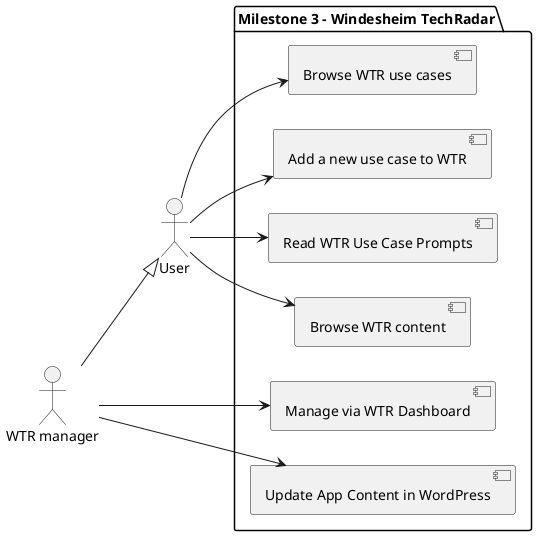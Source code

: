 @startuml
left to right direction

actor Manager as "WTR manager"
actor User as AppUser

package "Milestone 3 - Windesheim TechRadar" {
    [Manage via WTR Dashboard] as UC4
    [Update App Content in WordPress] as UC5
    [Read WTR Use Case Prompts] as UC6
    [Browse WTR content] as UC7
    [Browse WTR use cases] as UC8
    [Add a new use case to WTR] as UC9
}

Manager --> UC4
Manager --> UC5
AppUser --> UC6
AppUser --> UC7
AppUser --> UC8
AppUser --> UC9

Manager --|> AppUser

@enduml
